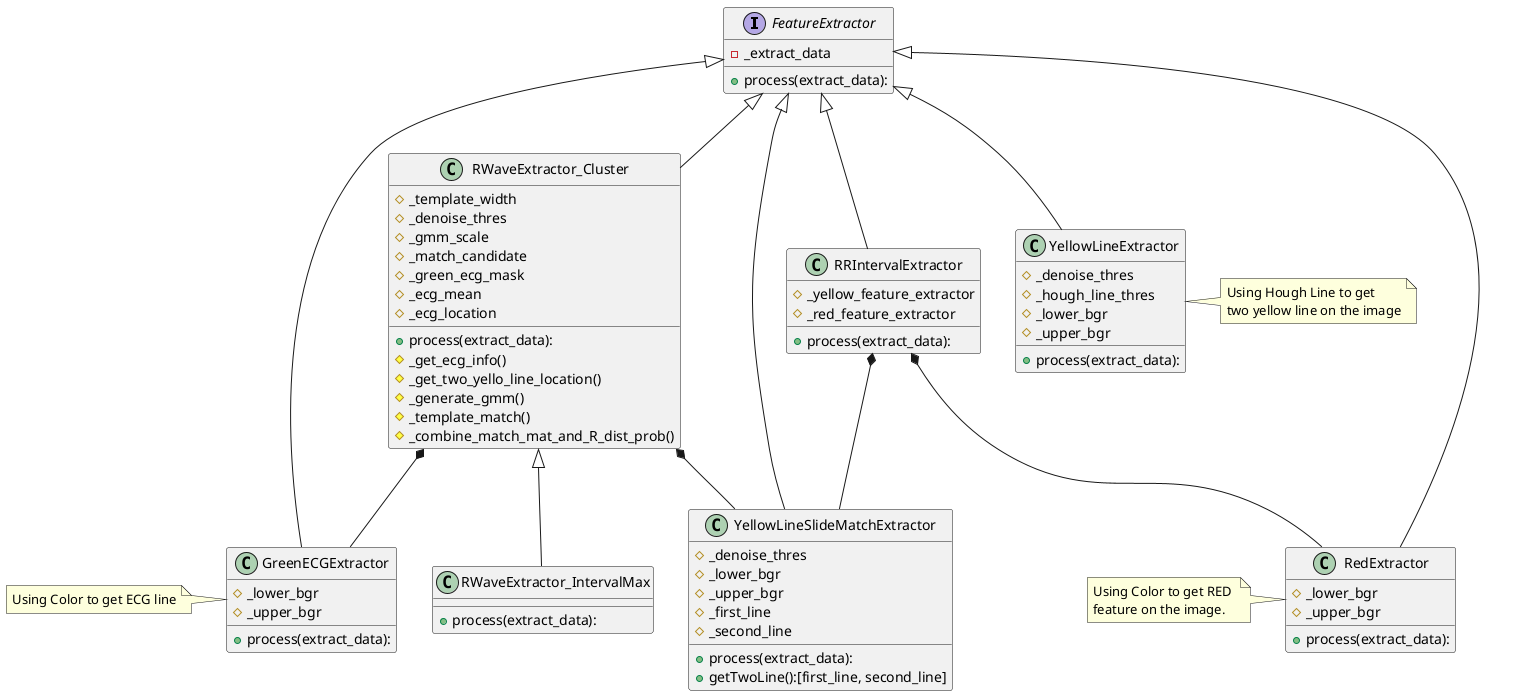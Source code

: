 @startuml

FeatureExtractor <|-- RedExtractor
FeatureExtractor <|-- GreenECGExtractor
FeatureExtractor <|-- YellowLineExtractor
FeatureExtractor <|-- YellowLineSlideMatchExtractor
FeatureExtractor <|-- RRIntervalExtractor
FeatureExtractor <|-- RWaveExtractor_Cluster


Interface FeatureExtractor{
   - _extract_data 
   + process(extract_data):
}

class RedExtractor{
   # _lower_bgr
   # _upper_bgr
   + process(extract_data):
}
note left: Using Color to get RED \nfeature on the image.

class GreenECGExtractor
{
   # _lower_bgr
   # _upper_bgr
   + process(extract_data):
}
note left: Using Color to get ECG line 

class YellowLineExtractor
{
   # _denoise_thres
   # _hough_line_thres
   # _lower_bgr
   # _upper_bgr
   + process(extract_data):
}
note left: Using Hough Line to get \ntwo yellow line on the image

class YellowLineSlideMatchExtractor
{
   # _denoise_thres
   # _lower_bgr
   # _upper_bgr
   # _first_line
   # _second_line
   + process(extract_data):
   + getTwoLine():[first_line, second_line]
}

class RRIntervalExtractor
{
   # _yellow_feature_extractor
   # _red_feature_extractor
   + process(extract_data):
    
}
RRIntervalExtractor *-- RedExtractor
RRIntervalExtractor *-- YellowLineSlideMatchExtractor

class RWaveExtractor_Cluster
{
 # _template_width
 # _denoise_thres
 # _gmm_scale
 # _match_candidate
 # _green_ecg_mask
 # _ecg_mean
 # _ecg_location
 + process(extract_data):
 # _get_ecg_info()
 # _get_two_yello_line_location()
 # _generate_gmm()
 # _template_match() 
 # _combine_match_mat_and_R_dist_prob()

}
RWaveExtractor_Cluster *-- GreenECGExtractor
RWaveExtractor_Cluster *-- YellowLineSlideMatchExtractor

class RWaveExtractor_IntervalMax
{
 + process(extract_data):
}
RWaveExtractor_Cluster<|-- RWaveExtractor_IntervalMax

@enduml
